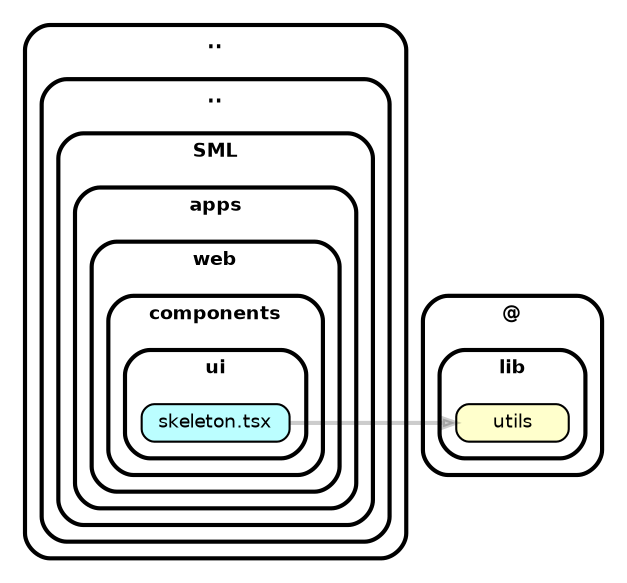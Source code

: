strict digraph "dependency-cruiser output"{
    rankdir="LR" splines="true" overlap="false" nodesep="0.16" ranksep="0.18" fontname="Helvetica-bold" fontsize="9" style="rounded,bold,filled" fillcolor="#ffffff" compound="true"
    node [shape="box" style="rounded, filled" height="0.2" color="black" fillcolor="#ffffcc" fontcolor="black" fontname="Helvetica" fontsize="9"]
    edge [arrowhead="normal" arrowsize="0.6" penwidth="2.0" color="#00000033" fontname="Helvetica" fontsize="9"]

    subgraph "cluster_.." {label=".." subgraph "cluster_../.." {label=".." subgraph "cluster_../../SML" {label="SML" subgraph "cluster_../../SML/apps" {label="apps" subgraph "cluster_../../SML/apps/web" {label="web" subgraph "cluster_../../SML/apps/web/components" {label="components" subgraph "cluster_../../SML/apps/web/components/ui" {label="ui" "../../SML/apps/web/components/ui/skeleton.tsx" [label=<skeleton.tsx> tooltip="skeleton.tsx" URL="../../SML/apps/web/components/ui/skeleton.tsx" fillcolor="#bbfeff"] } } } } } } }
    "../../SML/apps/web/components/ui/skeleton.tsx" -> "@/lib/utils"
    subgraph "cluster_@" {label="@" subgraph "cluster_@/lib" {label="lib" "@/lib/utils" [label=<utils> tooltip="utils" ] } }
}
